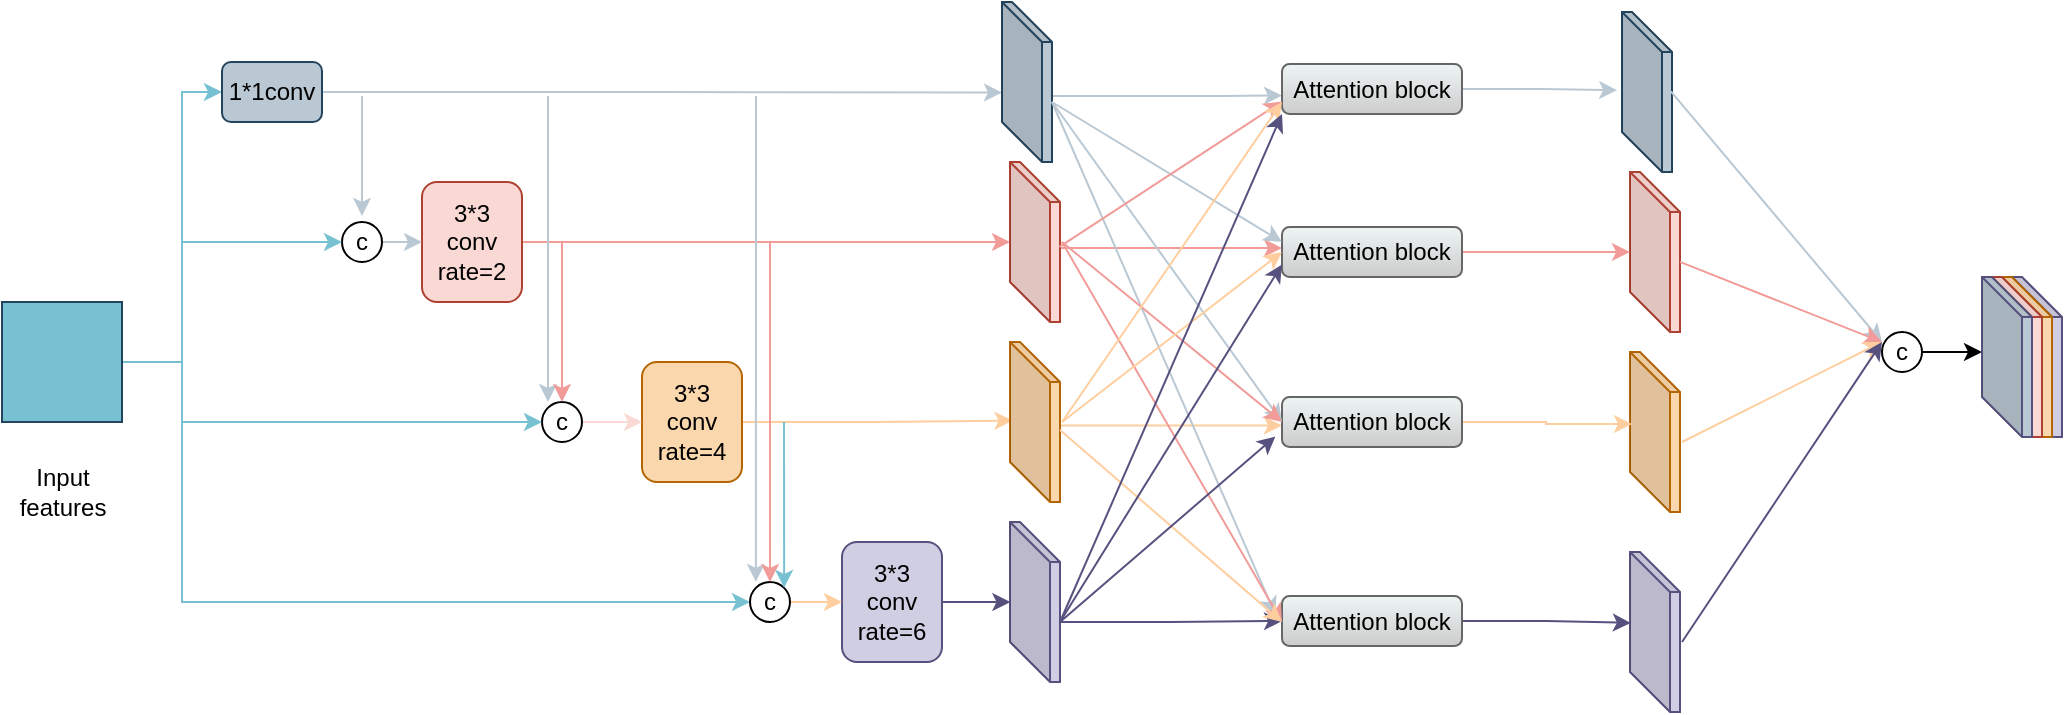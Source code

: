<mxfile version="14.5.10" type="github">
  <diagram id="ZzwQvL3PUGzCXsW_txjU" name="Page-1">
    <mxGraphModel dx="663" dy="411" grid="1" gridSize="10" guides="1" tooltips="1" connect="1" arrows="1" fold="1" page="1" pageScale="1" pageWidth="827" pageHeight="1169" math="0" shadow="0">
      <root>
        <mxCell id="0" />
        <mxCell id="1" parent="0" />
        <mxCell id="-77W6OGmcSj-kLPAqjG--19" style="edgeStyle=orthogonalEdgeStyle;rounded=0;orthogonalLoop=1;jettySize=auto;html=1;exitX=1;exitY=0.5;exitDx=0;exitDy=0;entryX=0;entryY=0.5;entryDx=0;entryDy=0;strokeColor=#78C1D3;" edge="1" parent="1" source="-77W6OGmcSj-kLPAqjG--1" target="-77W6OGmcSj-kLPAqjG--2">
          <mxGeometry relative="1" as="geometry">
            <Array as="points">
              <mxPoint x="120" y="330" />
              <mxPoint x="120" y="195" />
            </Array>
          </mxGeometry>
        </mxCell>
        <mxCell id="-77W6OGmcSj-kLPAqjG--20" style="edgeStyle=orthogonalEdgeStyle;rounded=0;orthogonalLoop=1;jettySize=auto;html=1;exitX=1;exitY=0.5;exitDx=0;exitDy=0;entryX=0;entryY=0.5;entryDx=0;entryDy=0;strokeColor=#78C1D3;" edge="1" parent="1" source="-77W6OGmcSj-kLPAqjG--1" target="-77W6OGmcSj-kLPAqjG--23">
          <mxGeometry relative="1" as="geometry">
            <mxPoint x="390" y="450" as="targetPoint" />
            <Array as="points">
              <mxPoint x="120" y="330" />
              <mxPoint x="120" y="450" />
            </Array>
          </mxGeometry>
        </mxCell>
        <mxCell id="-77W6OGmcSj-kLPAqjG--1" value="" style="rounded=0;whiteSpace=wrap;html=1;strokeColor=#23445d;fillColor=#78C1D3;" vertex="1" parent="1">
          <mxGeometry x="30" y="300" width="60" height="60" as="geometry" />
        </mxCell>
        <mxCell id="-77W6OGmcSj-kLPAqjG--30" style="edgeStyle=orthogonalEdgeStyle;rounded=0;orthogonalLoop=1;jettySize=auto;html=1;exitX=1;exitY=0.5;exitDx=0;exitDy=0;entryX=0;entryY=0.566;entryDx=0;entryDy=0;entryPerimeter=0;strokeColor=#BAC8D3;" edge="1" parent="1" source="-77W6OGmcSj-kLPAqjG--2" target="-77W6OGmcSj-kLPAqjG--7">
          <mxGeometry relative="1" as="geometry" />
        </mxCell>
        <mxCell id="-77W6OGmcSj-kLPAqjG--2" value="1*1conv" style="rounded=1;whiteSpace=wrap;html=1;strokeColor=#23445d;fillColor=#BAC8D3;" vertex="1" parent="1">
          <mxGeometry x="140" y="180" width="50" height="30" as="geometry" />
        </mxCell>
        <mxCell id="-77W6OGmcSj-kLPAqjG--31" style="edgeStyle=orthogonalEdgeStyle;rounded=0;orthogonalLoop=1;jettySize=auto;html=1;exitX=1;exitY=0.5;exitDx=0;exitDy=0;fillColor=#fad7ac;strokeColor=#F19C99;" edge="1" parent="1" source="-77W6OGmcSj-kLPAqjG--3" target="-77W6OGmcSj-kLPAqjG--8">
          <mxGeometry relative="1" as="geometry" />
        </mxCell>
        <mxCell id="-77W6OGmcSj-kLPAqjG--3" value="3*3&lt;br&gt;conv&lt;br&gt;rate=2" style="rounded=1;whiteSpace=wrap;html=1;strokeColor=#ae4132;fillColor=#FAD9D5;" vertex="1" parent="1">
          <mxGeometry x="240" y="240" width="50" height="60" as="geometry" />
        </mxCell>
        <mxCell id="-77W6OGmcSj-kLPAqjG--32" style="edgeStyle=orthogonalEdgeStyle;rounded=0;orthogonalLoop=1;jettySize=auto;html=1;exitX=1;exitY=0.5;exitDx=0;exitDy=0;entryX=0.051;entryY=0.491;entryDx=0;entryDy=0;entryPerimeter=0;strokeColor=#FFCE9F;" edge="1" parent="1" source="-77W6OGmcSj-kLPAqjG--4" target="-77W6OGmcSj-kLPAqjG--9">
          <mxGeometry relative="1" as="geometry" />
        </mxCell>
        <mxCell id="-77W6OGmcSj-kLPAqjG--4" value="3*3&lt;br&gt;conv&lt;br&gt;rate=4" style="rounded=1;whiteSpace=wrap;html=1;strokeColor=#b46504;fillColor=#FAD7AC;" vertex="1" parent="1">
          <mxGeometry x="350" y="330" width="50" height="60" as="geometry" />
        </mxCell>
        <mxCell id="-77W6OGmcSj-kLPAqjG--45" style="edgeStyle=orthogonalEdgeStyle;rounded=0;orthogonalLoop=1;jettySize=auto;html=1;exitX=1;exitY=0.5;exitDx=0;exitDy=0;entryX=0.006;entryY=0.488;entryDx=0;entryDy=0;entryPerimeter=0;strokeColor=#56517e;fillColor=#d0cee2;" edge="1" parent="1" source="-77W6OGmcSj-kLPAqjG--5" target="-77W6OGmcSj-kLPAqjG--10">
          <mxGeometry relative="1" as="geometry" />
        </mxCell>
        <mxCell id="-77W6OGmcSj-kLPAqjG--5" value="3*3&lt;br&gt;conv&lt;br&gt;rate=6" style="rounded=1;whiteSpace=wrap;html=1;strokeColor=#56517e;fillColor=#D0CEE2;" vertex="1" parent="1">
          <mxGeometry x="450" y="420" width="50" height="60" as="geometry" />
        </mxCell>
        <mxCell id="-77W6OGmcSj-kLPAqjG--6" value="Input&lt;br&gt;features" style="text;html=1;resizable=0;autosize=1;align=center;verticalAlign=middle;points=[];fillColor=none;strokeColor=none;rounded=0;" vertex="1" parent="1">
          <mxGeometry x="30" y="380" width="60" height="30" as="geometry" />
        </mxCell>
        <mxCell id="-77W6OGmcSj-kLPAqjG--40" style="edgeStyle=orthogonalEdgeStyle;rounded=0;orthogonalLoop=1;jettySize=auto;html=1;exitX=0;exitY=0;exitDx=25;exitDy=50;exitPerimeter=0;entryX=0;entryY=0.75;entryDx=0;entryDy=0;strokeColor=#BAC8D3;" edge="1" parent="1">
          <mxGeometry relative="1" as="geometry">
            <mxPoint x="555" y="197" as="sourcePoint" />
            <mxPoint x="670" y="196.75" as="targetPoint" />
            <Array as="points">
              <mxPoint x="640" y="197" />
              <mxPoint x="640" y="197" />
            </Array>
          </mxGeometry>
        </mxCell>
        <mxCell id="-77W6OGmcSj-kLPAqjG--7" value="" style="shape=cube;whiteSpace=wrap;html=1;boundedLbl=1;backgroundOutline=1;darkOpacity=0.05;darkOpacity2=0.1;fillColor=#bac8d3;strokeColor=#23445d;" vertex="1" parent="1">
          <mxGeometry x="530" y="150" width="25" height="80" as="geometry" />
        </mxCell>
        <mxCell id="-77W6OGmcSj-kLPAqjG--41" style="edgeStyle=orthogonalEdgeStyle;rounded=0;orthogonalLoop=1;jettySize=auto;html=1;exitX=0;exitY=0;exitDx=25;exitDy=50;exitPerimeter=0;entryX=0;entryY=0.5;entryDx=0;entryDy=0;strokeColor=#F19C99;" edge="1" parent="1">
          <mxGeometry relative="1" as="geometry">
            <mxPoint x="559" y="278" as="sourcePoint" />
            <mxPoint x="670" y="273" as="targetPoint" />
            <Array as="points">
              <mxPoint x="559" y="273" />
            </Array>
          </mxGeometry>
        </mxCell>
        <mxCell id="-77W6OGmcSj-kLPAqjG--8" value="" style="shape=cube;whiteSpace=wrap;html=1;boundedLbl=1;backgroundOutline=1;darkOpacity=0.05;darkOpacity2=0.1;fillColor=#fad9d5;strokeColor=#ae4132;" vertex="1" parent="1">
          <mxGeometry x="534" y="230" width="25" height="80" as="geometry" />
        </mxCell>
        <mxCell id="-77W6OGmcSj-kLPAqjG--42" style="edgeStyle=orthogonalEdgeStyle;rounded=0;orthogonalLoop=1;jettySize=auto;html=1;exitX=0;exitY=0;exitDx=25;exitDy=50;exitPerimeter=0;entryX=0;entryY=0.75;entryDx=0;entryDy=0;strokeColor=#FFCE9F;" edge="1" parent="1">
          <mxGeometry relative="1" as="geometry">
            <mxPoint x="559" y="363" as="sourcePoint" />
            <mxPoint x="670" y="361.75" as="targetPoint" />
            <Array as="points">
              <mxPoint x="559" y="362" />
            </Array>
          </mxGeometry>
        </mxCell>
        <mxCell id="-77W6OGmcSj-kLPAqjG--9" value="" style="shape=cube;whiteSpace=wrap;html=1;boundedLbl=1;backgroundOutline=1;darkOpacity=0.05;darkOpacity2=0.1;fillColor=#fad7ac;strokeColor=#b46504;" vertex="1" parent="1">
          <mxGeometry x="534" y="320" width="25" height="80" as="geometry" />
        </mxCell>
        <mxCell id="-77W6OGmcSj-kLPAqjG--46" style="edgeStyle=orthogonalEdgeStyle;rounded=0;orthogonalLoop=1;jettySize=auto;html=1;exitX=0;exitY=0;exitDx=25;exitDy=50;exitPerimeter=0;fillColor=#d0cee2;strokeColor=#56517E;" edge="1" parent="1" source="-77W6OGmcSj-kLPAqjG--10" target="-77W6OGmcSj-kLPAqjG--18">
          <mxGeometry relative="1" as="geometry" />
        </mxCell>
        <mxCell id="-77W6OGmcSj-kLPAqjG--10" value="" style="shape=cube;whiteSpace=wrap;html=1;boundedLbl=1;backgroundOutline=1;darkOpacity=0.05;darkOpacity2=0.1;fillColor=#d0cee2;strokeColor=#56517e;" vertex="1" parent="1">
          <mxGeometry x="534" y="410" width="25" height="80" as="geometry" />
        </mxCell>
        <mxCell id="-77W6OGmcSj-kLPAqjG--11" value="" style="shape=cube;whiteSpace=wrap;html=1;boundedLbl=1;backgroundOutline=1;darkOpacity=0.05;darkOpacity2=0.1;fillColor=#bac8d3;strokeColor=#23445d;" vertex="1" parent="1">
          <mxGeometry x="840" y="155" width="25" height="80" as="geometry" />
        </mxCell>
        <mxCell id="-77W6OGmcSj-kLPAqjG--12" value="" style="shape=cube;whiteSpace=wrap;html=1;boundedLbl=1;backgroundOutline=1;darkOpacity=0.05;darkOpacity2=0.1;fillColor=#fad9d5;strokeColor=#ae4132;" vertex="1" parent="1">
          <mxGeometry x="844" y="235" width="25" height="80" as="geometry" />
        </mxCell>
        <mxCell id="-77W6OGmcSj-kLPAqjG--13" value="" style="shape=cube;whiteSpace=wrap;html=1;boundedLbl=1;backgroundOutline=1;darkOpacity=0.05;darkOpacity2=0.1;fillColor=#fad7ac;strokeColor=#b46504;" vertex="1" parent="1">
          <mxGeometry x="844" y="325" width="25" height="80" as="geometry" />
        </mxCell>
        <mxCell id="-77W6OGmcSj-kLPAqjG--14" value="" style="shape=cube;whiteSpace=wrap;html=1;boundedLbl=1;backgroundOutline=1;darkOpacity=0.05;darkOpacity2=0.1;fillColor=#d0cee2;strokeColor=#56517e;" vertex="1" parent="1">
          <mxGeometry x="844" y="425" width="25" height="80" as="geometry" />
        </mxCell>
        <mxCell id="-77W6OGmcSj-kLPAqjG--60" style="edgeStyle=orthogonalEdgeStyle;rounded=0;orthogonalLoop=1;jettySize=auto;html=1;exitX=1;exitY=0.5;exitDx=0;exitDy=0;entryX=-0.097;entryY=0.489;entryDx=0;entryDy=0;entryPerimeter=0;strokeColor=#BAC8D3;" edge="1" parent="1" source="-77W6OGmcSj-kLPAqjG--15" target="-77W6OGmcSj-kLPAqjG--11">
          <mxGeometry relative="1" as="geometry" />
        </mxCell>
        <mxCell id="-77W6OGmcSj-kLPAqjG--15" value="Attention block" style="rounded=1;whiteSpace=wrap;html=1;strokeColor=#666666;gradientColor=#CCCCCC;fillColor=#EEF5F5;" vertex="1" parent="1">
          <mxGeometry x="670" y="181" width="90" height="25" as="geometry" />
        </mxCell>
        <mxCell id="-77W6OGmcSj-kLPAqjG--61" style="edgeStyle=orthogonalEdgeStyle;rounded=0;orthogonalLoop=1;jettySize=auto;html=1;exitX=1;exitY=0.5;exitDx=0;exitDy=0;strokeColor=#F19C99;" edge="1" parent="1" source="-77W6OGmcSj-kLPAqjG--16" target="-77W6OGmcSj-kLPAqjG--12">
          <mxGeometry relative="1" as="geometry" />
        </mxCell>
        <mxCell id="-77W6OGmcSj-kLPAqjG--16" value="Attention block" style="rounded=1;whiteSpace=wrap;html=1;strokeColor=#666666;gradientColor=#CCCCCC;fillColor=#EEF5F5;" vertex="1" parent="1">
          <mxGeometry x="670" y="262.5" width="90" height="25" as="geometry" />
        </mxCell>
        <mxCell id="-77W6OGmcSj-kLPAqjG--62" style="edgeStyle=orthogonalEdgeStyle;rounded=0;orthogonalLoop=1;jettySize=auto;html=1;exitX=1;exitY=0.5;exitDx=0;exitDy=0;entryX=0.04;entryY=0.45;entryDx=0;entryDy=0;entryPerimeter=0;strokeColor=#FFCE9F;" edge="1" parent="1" source="-77W6OGmcSj-kLPAqjG--17" target="-77W6OGmcSj-kLPAqjG--13">
          <mxGeometry relative="1" as="geometry" />
        </mxCell>
        <mxCell id="-77W6OGmcSj-kLPAqjG--17" value="Attention block" style="rounded=1;whiteSpace=wrap;html=1;strokeColor=#666666;gradientColor=#CCCCCC;fillColor=#EEF5F5;" vertex="1" parent="1">
          <mxGeometry x="670" y="347.5" width="90" height="25" as="geometry" />
        </mxCell>
        <mxCell id="-77W6OGmcSj-kLPAqjG--63" style="edgeStyle=orthogonalEdgeStyle;rounded=0;orthogonalLoop=1;jettySize=auto;html=1;exitX=1;exitY=0.5;exitDx=0;exitDy=0;entryX=0.017;entryY=0.443;entryDx=0;entryDy=0;entryPerimeter=0;strokeColor=#56517E;" edge="1" parent="1" source="-77W6OGmcSj-kLPAqjG--18" target="-77W6OGmcSj-kLPAqjG--14">
          <mxGeometry relative="1" as="geometry" />
        </mxCell>
        <mxCell id="-77W6OGmcSj-kLPAqjG--18" value="Attention block" style="rounded=1;whiteSpace=wrap;html=1;strokeColor=#666666;gradientColor=#CCCCCC;fillColor=#EEF5F5;" vertex="1" parent="1">
          <mxGeometry x="670" y="447" width="90" height="25" as="geometry" />
        </mxCell>
        <mxCell id="-77W6OGmcSj-kLPAqjG--28" style="edgeStyle=orthogonalEdgeStyle;rounded=0;orthogonalLoop=1;jettySize=auto;html=1;exitX=1;exitY=0.5;exitDx=0;exitDy=0;entryX=0;entryY=0.5;entryDx=0;entryDy=0;strokeColor=#BAC8D3;" edge="1" parent="1" source="-77W6OGmcSj-kLPAqjG--21" target="-77W6OGmcSj-kLPAqjG--3">
          <mxGeometry relative="1" as="geometry" />
        </mxCell>
        <mxCell id="-77W6OGmcSj-kLPAqjG--21" value="c" style="ellipse;whiteSpace=wrap;html=1;aspect=fixed;fillColor=none;" vertex="1" parent="1">
          <mxGeometry x="200" y="260" width="20" height="20" as="geometry" />
        </mxCell>
        <mxCell id="-77W6OGmcSj-kLPAqjG--29" style="edgeStyle=orthogonalEdgeStyle;rounded=0;orthogonalLoop=1;jettySize=auto;html=1;exitX=1;exitY=0.5;exitDx=0;exitDy=0;entryX=0;entryY=0.5;entryDx=0;entryDy=0;strokeColor=#FAD9D5;" edge="1" parent="1" source="-77W6OGmcSj-kLPAqjG--22" target="-77W6OGmcSj-kLPAqjG--4">
          <mxGeometry relative="1" as="geometry" />
        </mxCell>
        <mxCell id="-77W6OGmcSj-kLPAqjG--22" value="c" style="ellipse;whiteSpace=wrap;html=1;aspect=fixed;fillColor=none;" vertex="1" parent="1">
          <mxGeometry x="300" y="350" width="20" height="20" as="geometry" />
        </mxCell>
        <mxCell id="-77W6OGmcSj-kLPAqjG--24" style="edgeStyle=orthogonalEdgeStyle;rounded=0;orthogonalLoop=1;jettySize=auto;html=1;exitX=1;exitY=0.5;exitDx=0;exitDy=0;entryX=0;entryY=0.5;entryDx=0;entryDy=0;strokeColor=#FFCE9F;" edge="1" parent="1" source="-77W6OGmcSj-kLPAqjG--23" target="-77W6OGmcSj-kLPAqjG--5">
          <mxGeometry relative="1" as="geometry" />
        </mxCell>
        <mxCell id="-77W6OGmcSj-kLPAqjG--23" value="c" style="ellipse;whiteSpace=wrap;html=1;aspect=fixed;fillColor=none;" vertex="1" parent="1">
          <mxGeometry x="404" y="440" width="20" height="20" as="geometry" />
        </mxCell>
        <mxCell id="-77W6OGmcSj-kLPAqjG--25" value="" style="endArrow=classic;html=1;entryX=0;entryY=0.5;entryDx=0;entryDy=0;strokeColor=#78C1D3;" edge="1" parent="1" target="-77W6OGmcSj-kLPAqjG--21">
          <mxGeometry width="50" height="50" relative="1" as="geometry">
            <mxPoint x="120" y="270" as="sourcePoint" />
            <mxPoint x="290" y="320" as="targetPoint" />
          </mxGeometry>
        </mxCell>
        <mxCell id="-77W6OGmcSj-kLPAqjG--26" value="" style="endArrow=classic;html=1;entryX=0;entryY=0.5;entryDx=0;entryDy=0;strokeColor=#78C1D3;" edge="1" parent="1" target="-77W6OGmcSj-kLPAqjG--22">
          <mxGeometry width="50" height="50" relative="1" as="geometry">
            <mxPoint x="120" y="360" as="sourcePoint" />
            <mxPoint x="290" y="320" as="targetPoint" />
          </mxGeometry>
        </mxCell>
        <mxCell id="-77W6OGmcSj-kLPAqjG--34" value="" style="endArrow=classic;html=1;entryX=0.5;entryY=0;entryDx=0;entryDy=0;strokeColor=#BAC8D3;" edge="1" parent="1">
          <mxGeometry width="50" height="50" relative="1" as="geometry">
            <mxPoint x="210" y="197" as="sourcePoint" />
            <mxPoint x="210" y="257" as="targetPoint" />
          </mxGeometry>
        </mxCell>
        <mxCell id="-77W6OGmcSj-kLPAqjG--35" value="" style="endArrow=classic;html=1;strokeColor=#BAC8D3;" edge="1" parent="1">
          <mxGeometry width="50" height="50" relative="1" as="geometry">
            <mxPoint x="303" y="197" as="sourcePoint" />
            <mxPoint x="303" y="350" as="targetPoint" />
          </mxGeometry>
        </mxCell>
        <mxCell id="-77W6OGmcSj-kLPAqjG--36" value="" style="endArrow=classic;html=1;entryX=0.5;entryY=0;entryDx=0;entryDy=0;fillColor=#fad9d5;strokeColor=#F19C99;" edge="1" parent="1" target="-77W6OGmcSj-kLPAqjG--22">
          <mxGeometry width="50" height="50" relative="1" as="geometry">
            <mxPoint x="310" y="270" as="sourcePoint" />
            <mxPoint x="500" y="320" as="targetPoint" />
          </mxGeometry>
        </mxCell>
        <mxCell id="-77W6OGmcSj-kLPAqjG--37" value="" style="endArrow=classic;html=1;entryX=0;entryY=0;entryDx=0;entryDy=0;strokeColor=#BAC8D3;" edge="1" parent="1">
          <mxGeometry width="50" height="50" relative="1" as="geometry">
            <mxPoint x="407" y="197" as="sourcePoint" />
            <mxPoint x="406.929" y="439.929" as="targetPoint" />
          </mxGeometry>
        </mxCell>
        <mxCell id="-77W6OGmcSj-kLPAqjG--38" value="" style="endArrow=classic;html=1;entryX=0.5;entryY=0;entryDx=0;entryDy=0;strokeColor=#F19C99;" edge="1" parent="1" target="-77W6OGmcSj-kLPAqjG--23">
          <mxGeometry width="50" height="50" relative="1" as="geometry">
            <mxPoint x="414" y="270" as="sourcePoint" />
            <mxPoint x="500" y="320" as="targetPoint" />
          </mxGeometry>
        </mxCell>
        <mxCell id="-77W6OGmcSj-kLPAqjG--39" value="" style="endArrow=classic;html=1;strokeColor=#78C1D3;entryX=1;entryY=0;entryDx=0;entryDy=0;" edge="1" parent="1" target="-77W6OGmcSj-kLPAqjG--23">
          <mxGeometry width="50" height="50" relative="1" as="geometry">
            <mxPoint x="421" y="360" as="sourcePoint" />
            <mxPoint x="500" y="320" as="targetPoint" />
          </mxGeometry>
        </mxCell>
        <mxCell id="-77W6OGmcSj-kLPAqjG--48" value="" style="endArrow=classic;html=1;exitX=0;exitY=0;exitDx=25;exitDy=50;exitPerimeter=0;strokeColor=#BAC8D3;" edge="1" parent="1" source="-77W6OGmcSj-kLPAqjG--7">
          <mxGeometry width="50" height="50" relative="1" as="geometry">
            <mxPoint x="555" y="200" as="sourcePoint" />
            <mxPoint x="670" y="270" as="targetPoint" />
          </mxGeometry>
        </mxCell>
        <mxCell id="-77W6OGmcSj-kLPAqjG--49" value="" style="endArrow=classic;html=1;entryX=0;entryY=0.5;entryDx=0;entryDy=0;strokeColor=#BAC8D3;" edge="1" parent="1" target="-77W6OGmcSj-kLPAqjG--17">
          <mxGeometry width="50" height="50" relative="1" as="geometry">
            <mxPoint x="555" y="200" as="sourcePoint" />
            <mxPoint x="500" y="320" as="targetPoint" />
          </mxGeometry>
        </mxCell>
        <mxCell id="-77W6OGmcSj-kLPAqjG--50" value="" style="endArrow=classic;html=1;entryX=-0.037;entryY=0.377;entryDx=0;entryDy=0;entryPerimeter=0;exitX=0;exitY=0;exitDx=25;exitDy=50;exitPerimeter=0;strokeColor=#BAC8D3;" edge="1" parent="1" source="-77W6OGmcSj-kLPAqjG--7" target="-77W6OGmcSj-kLPAqjG--18">
          <mxGeometry width="50" height="50" relative="1" as="geometry">
            <mxPoint x="450" y="370" as="sourcePoint" />
            <mxPoint x="500" y="320" as="targetPoint" />
          </mxGeometry>
        </mxCell>
        <mxCell id="-77W6OGmcSj-kLPAqjG--51" value="" style="endArrow=classic;html=1;exitX=0.989;exitY=0.53;exitDx=0;exitDy=0;exitPerimeter=0;entryX=0;entryY=0.75;entryDx=0;entryDy=0;strokeColor=#F19C99;" edge="1" parent="1" source="-77W6OGmcSj-kLPAqjG--8" target="-77W6OGmcSj-kLPAqjG--15">
          <mxGeometry width="50" height="50" relative="1" as="geometry">
            <mxPoint x="450" y="370" as="sourcePoint" />
            <mxPoint x="500" y="320" as="targetPoint" />
          </mxGeometry>
        </mxCell>
        <mxCell id="-77W6OGmcSj-kLPAqjG--52" value="" style="endArrow=classic;html=1;strokeColor=#F19C99;" edge="1" parent="1">
          <mxGeometry width="50" height="50" relative="1" as="geometry">
            <mxPoint x="560" y="270" as="sourcePoint" />
            <mxPoint x="670" y="360" as="targetPoint" />
          </mxGeometry>
        </mxCell>
        <mxCell id="-77W6OGmcSj-kLPAqjG--53" value="" style="endArrow=classic;html=1;strokeColor=#F19C99;" edge="1" parent="1">
          <mxGeometry width="50" height="50" relative="1" as="geometry">
            <mxPoint x="560" y="270" as="sourcePoint" />
            <mxPoint x="670" y="460" as="targetPoint" />
          </mxGeometry>
        </mxCell>
        <mxCell id="-77W6OGmcSj-kLPAqjG--54" value="" style="endArrow=classic;html=1;fillColor=#fad7ac;strokeColor=#FFCE9F;" edge="1" parent="1">
          <mxGeometry width="50" height="50" relative="1" as="geometry">
            <mxPoint x="560" y="360" as="sourcePoint" />
            <mxPoint x="670" y="200" as="targetPoint" />
          </mxGeometry>
        </mxCell>
        <mxCell id="-77W6OGmcSj-kLPAqjG--55" value="" style="endArrow=classic;html=1;entryX=0;entryY=0.5;entryDx=0;entryDy=0;strokeColor=#FFCE9F;" edge="1" parent="1" target="-77W6OGmcSj-kLPAqjG--16">
          <mxGeometry width="50" height="50" relative="1" as="geometry">
            <mxPoint x="560" y="360" as="sourcePoint" />
            <mxPoint x="500" y="320" as="targetPoint" />
          </mxGeometry>
        </mxCell>
        <mxCell id="-77W6OGmcSj-kLPAqjG--56" value="" style="endArrow=classic;html=1;strokeColor=#FFCE9F;" edge="1" parent="1">
          <mxGeometry width="50" height="50" relative="1" as="geometry">
            <mxPoint x="559" y="364" as="sourcePoint" />
            <mxPoint x="670" y="460" as="targetPoint" />
          </mxGeometry>
        </mxCell>
        <mxCell id="-77W6OGmcSj-kLPAqjG--57" value="" style="endArrow=classic;html=1;entryX=0;entryY=1;entryDx=0;entryDy=0;strokeColor=#56517E;" edge="1" parent="1" target="-77W6OGmcSj-kLPAqjG--15">
          <mxGeometry width="50" height="50" relative="1" as="geometry">
            <mxPoint x="559" y="460" as="sourcePoint" />
            <mxPoint x="609" y="410" as="targetPoint" />
          </mxGeometry>
        </mxCell>
        <mxCell id="-77W6OGmcSj-kLPAqjG--58" value="" style="endArrow=classic;html=1;entryX=0;entryY=0.75;entryDx=0;entryDy=0;strokeColor=#56517E;" edge="1" parent="1" target="-77W6OGmcSj-kLPAqjG--16">
          <mxGeometry width="50" height="50" relative="1" as="geometry">
            <mxPoint x="559" y="460" as="sourcePoint" />
            <mxPoint x="609" y="410" as="targetPoint" />
          </mxGeometry>
        </mxCell>
        <mxCell id="-77W6OGmcSj-kLPAqjG--59" value="" style="endArrow=classic;html=1;entryX=-0.037;entryY=0.791;entryDx=0;entryDy=0;entryPerimeter=0;strokeColor=#56517E;" edge="1" parent="1" target="-77W6OGmcSj-kLPAqjG--17">
          <mxGeometry width="50" height="50" relative="1" as="geometry">
            <mxPoint x="559" y="460" as="sourcePoint" />
            <mxPoint x="609" y="410" as="targetPoint" />
          </mxGeometry>
        </mxCell>
        <mxCell id="-77W6OGmcSj-kLPAqjG--77" style="edgeStyle=orthogonalEdgeStyle;rounded=0;orthogonalLoop=1;jettySize=auto;html=1;exitX=1;exitY=0.5;exitDx=0;exitDy=0;entryX=0;entryY=0.469;entryDx=0;entryDy=0;entryPerimeter=0;strokeColor=#000000;" edge="1" parent="1" source="-77W6OGmcSj-kLPAqjG--64" target="-77W6OGmcSj-kLPAqjG--75">
          <mxGeometry relative="1" as="geometry" />
        </mxCell>
        <mxCell id="-77W6OGmcSj-kLPAqjG--64" value="c" style="ellipse;whiteSpace=wrap;html=1;aspect=fixed;fillColor=none;" vertex="1" parent="1">
          <mxGeometry x="970" y="315" width="20" height="20" as="geometry" />
        </mxCell>
        <mxCell id="-77W6OGmcSj-kLPAqjG--65" value="" style="endArrow=classic;html=1;strokeColor=#BAC8D3;exitX=0.977;exitY=0.496;exitDx=0;exitDy=0;exitPerimeter=0;" edge="1" parent="1" source="-77W6OGmcSj-kLPAqjG--11">
          <mxGeometry width="50" height="50" relative="1" as="geometry">
            <mxPoint x="920" y="370" as="sourcePoint" />
            <mxPoint x="970" y="320" as="targetPoint" />
          </mxGeometry>
        </mxCell>
        <mxCell id="-77W6OGmcSj-kLPAqjG--66" value="" style="endArrow=classic;html=1;strokeColor=#F19C99;" edge="1" parent="1" source="-77W6OGmcSj-kLPAqjG--12">
          <mxGeometry width="50" height="50" relative="1" as="geometry">
            <mxPoint x="920" y="370" as="sourcePoint" />
            <mxPoint x="970" y="320" as="targetPoint" />
          </mxGeometry>
        </mxCell>
        <mxCell id="-77W6OGmcSj-kLPAqjG--67" value="" style="endArrow=classic;html=1;strokeColor=#FFCE9F;" edge="1" parent="1">
          <mxGeometry width="50" height="50" relative="1" as="geometry">
            <mxPoint x="870" y="370" as="sourcePoint" />
            <mxPoint x="970" y="320" as="targetPoint" />
          </mxGeometry>
        </mxCell>
        <mxCell id="-77W6OGmcSj-kLPAqjG--68" value="" style="endArrow=classic;html=1;strokeColor=#56517E;" edge="1" parent="1">
          <mxGeometry width="50" height="50" relative="1" as="geometry">
            <mxPoint x="870" y="470" as="sourcePoint" />
            <mxPoint x="970" y="320" as="targetPoint" />
          </mxGeometry>
        </mxCell>
        <mxCell id="-77W6OGmcSj-kLPAqjG--72" value="" style="shape=cube;whiteSpace=wrap;html=1;boundedLbl=1;backgroundOutline=1;darkOpacity=0.05;darkOpacity2=0.1;fillColor=#d0cee2;strokeColor=#56517e;" vertex="1" parent="1">
          <mxGeometry x="1035" y="287.5" width="25" height="80" as="geometry" />
        </mxCell>
        <mxCell id="-77W6OGmcSj-kLPAqjG--73" value="" style="shape=cube;whiteSpace=wrap;html=1;boundedLbl=1;backgroundOutline=1;darkOpacity=0.05;darkOpacity2=0.1;fillColor=#fad7ac;strokeColor=#b46504;" vertex="1" parent="1">
          <mxGeometry x="1030" y="287.5" width="25" height="80" as="geometry" />
        </mxCell>
        <mxCell id="-77W6OGmcSj-kLPAqjG--74" value="" style="shape=cube;whiteSpace=wrap;html=1;boundedLbl=1;backgroundOutline=1;darkOpacity=0.05;darkOpacity2=0.1;strokeColor=#ae4132;fillColor=#fad9d5;" vertex="1" parent="1">
          <mxGeometry x="1025" y="287.5" width="25" height="80" as="geometry" />
        </mxCell>
        <mxCell id="-77W6OGmcSj-kLPAqjG--75" value="" style="shape=cube;whiteSpace=wrap;html=1;boundedLbl=1;backgroundOutline=1;darkOpacity=0.05;darkOpacity2=0.1;strokeColor=#56517e;fillColor=#BAC8D3;" vertex="1" parent="1">
          <mxGeometry x="1020" y="287.5" width="25" height="80" as="geometry" />
        </mxCell>
      </root>
    </mxGraphModel>
  </diagram>
</mxfile>
